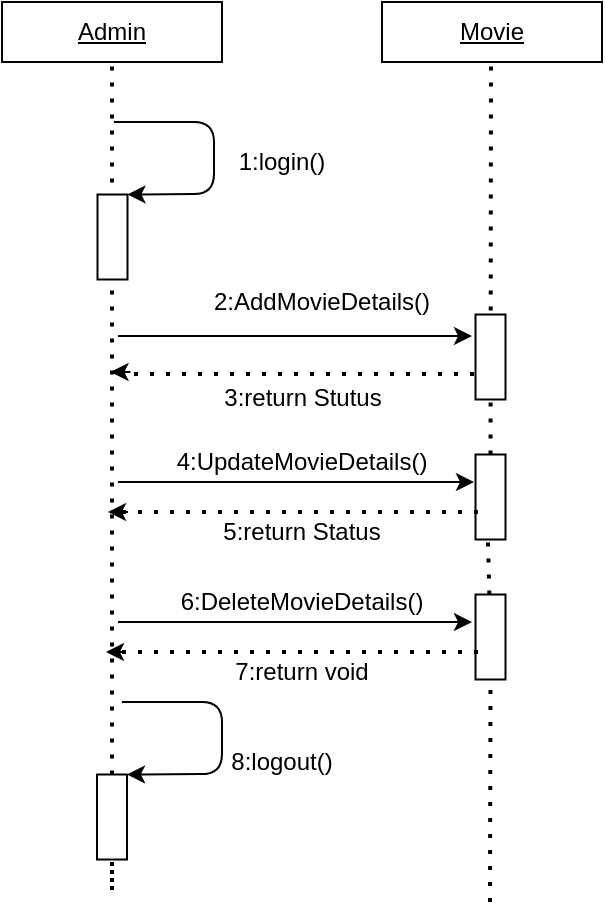 <mxfile version="13.10.0" type="github">
  <diagram id="D_8kGG1CDPSpnxjfXd_m" name="Page-1">
    <mxGraphModel dx="1022" dy="695" grid="1" gridSize="10" guides="1" tooltips="1" connect="1" arrows="1" fold="1" page="1" pageScale="1" pageWidth="850" pageHeight="1100" math="0" shadow="0">
      <root>
        <mxCell id="0" />
        <mxCell id="1" parent="0" />
        <mxCell id="yBZyi6kf9quMR-G59hcz-1" value="Admin" style="rounded=0;whiteSpace=wrap;html=1;fontStyle=4" parent="1" vertex="1">
          <mxGeometry x="130" y="40" width="110" height="30" as="geometry" />
        </mxCell>
        <mxCell id="yBZyi6kf9quMR-G59hcz-2" value="&lt;u&gt;Movie&lt;/u&gt;" style="rounded=0;whiteSpace=wrap;html=1;" parent="1" vertex="1">
          <mxGeometry x="320" y="40" width="110" height="30" as="geometry" />
        </mxCell>
        <mxCell id="yBZyi6kf9quMR-G59hcz-3" value="" style="endArrow=none;dashed=1;html=1;dashPattern=1 3;strokeWidth=2;entryX=0.5;entryY=1;entryDx=0;entryDy=0;" parent="1" source="yBZyi6kf9quMR-G59hcz-28" target="yBZyi6kf9quMR-G59hcz-1" edge="1">
          <mxGeometry width="50" height="50" relative="1" as="geometry">
            <mxPoint x="185" y="470" as="sourcePoint" />
            <mxPoint x="190" y="130" as="targetPoint" />
            <Array as="points" />
          </mxGeometry>
        </mxCell>
        <mxCell id="yBZyi6kf9quMR-G59hcz-5" value="" style="endArrow=none;dashed=1;html=1;dashPattern=1 3;strokeWidth=2;entryX=0.5;entryY=1;entryDx=0;entryDy=0;" parent="1" source="yBZyi6kf9quMR-G59hcz-8" edge="1">
          <mxGeometry width="50" height="50" relative="1" as="geometry">
            <mxPoint x="374.5" y="470" as="sourcePoint" />
            <mxPoint x="374.5" y="70" as="targetPoint" />
            <Array as="points" />
          </mxGeometry>
        </mxCell>
        <mxCell id="yBZyi6kf9quMR-G59hcz-6" value="" style="rounded=0;whiteSpace=wrap;html=1;rotation=90;" parent="1" vertex="1">
          <mxGeometry x="164" y="150" width="42.5" height="15" as="geometry" />
        </mxCell>
        <mxCell id="yBZyi6kf9quMR-G59hcz-7" value="" style="rounded=0;whiteSpace=wrap;html=1;rotation=90;" parent="1" vertex="1">
          <mxGeometry x="353" y="210" width="42.5" height="15" as="geometry" />
        </mxCell>
        <mxCell id="yBZyi6kf9quMR-G59hcz-9" value="" style="rounded=0;whiteSpace=wrap;html=1;rotation=90;" parent="1" vertex="1">
          <mxGeometry x="353" y="350" width="42.5" height="15" as="geometry" />
        </mxCell>
        <mxCell id="yBZyi6kf9quMR-G59hcz-10" value="" style="endArrow=none;dashed=1;html=1;dashPattern=1 3;strokeWidth=2;entryX=1;entryY=0.5;entryDx=0;entryDy=0;" parent="1" target="yBZyi6kf9quMR-G59hcz-9" edge="1">
          <mxGeometry width="50" height="50" relative="1" as="geometry">
            <mxPoint x="374" y="490" as="sourcePoint" />
            <mxPoint x="374.5" y="70" as="targetPoint" />
            <Array as="points" />
          </mxGeometry>
        </mxCell>
        <mxCell id="yBZyi6kf9quMR-G59hcz-8" value="" style="rounded=0;whiteSpace=wrap;html=1;rotation=90;" parent="1" vertex="1">
          <mxGeometry x="353" y="280" width="42.5" height="15" as="geometry" />
        </mxCell>
        <mxCell id="yBZyi6kf9quMR-G59hcz-11" value="" style="endArrow=none;dashed=1;html=1;dashPattern=1 3;strokeWidth=2;" parent="1" source="yBZyi6kf9quMR-G59hcz-9" edge="1">
          <mxGeometry width="50" height="50" relative="1" as="geometry">
            <mxPoint x="374.267" y="366.25" as="sourcePoint" />
            <mxPoint x="373" y="310" as="targetPoint" />
            <Array as="points" />
          </mxGeometry>
        </mxCell>
        <mxCell id="yBZyi6kf9quMR-G59hcz-14" value="" style="endArrow=classic;html=1;entryX=0;entryY=0;entryDx=0;entryDy=0;" parent="1" edge="1" target="yBZyi6kf9quMR-G59hcz-6">
          <mxGeometry width="50" height="50" relative="1" as="geometry">
            <mxPoint x="186" y="100" as="sourcePoint" />
            <mxPoint x="186" y="112" as="targetPoint" />
            <Array as="points">
              <mxPoint x="236" y="100" />
              <mxPoint x="236" y="136" />
            </Array>
          </mxGeometry>
        </mxCell>
        <mxCell id="yBZyi6kf9quMR-G59hcz-15" value="" style="endArrow=classic;html=1;" parent="1" edge="1">
          <mxGeometry width="50" height="50" relative="1" as="geometry">
            <mxPoint x="188" y="207" as="sourcePoint" />
            <mxPoint x="365" y="207" as="targetPoint" />
          </mxGeometry>
        </mxCell>
        <mxCell id="yBZyi6kf9quMR-G59hcz-16" value="" style="endArrow=none;dashed=1;html=1;dashPattern=1 3;strokeWidth=2;entryX=0.747;entryY=0.783;entryDx=0;entryDy=0;entryPerimeter=0;" parent="1" edge="1">
          <mxGeometry width="50" height="50" relative="1" as="geometry">
            <mxPoint x="188" y="226" as="sourcePoint" />
            <mxPoint x="368.005" y="225.997" as="targetPoint" />
          </mxGeometry>
        </mxCell>
        <mxCell id="yBZyi6kf9quMR-G59hcz-17" value="" style="endArrow=classic;html=1;" parent="1" edge="1">
          <mxGeometry width="50" height="50" relative="1" as="geometry">
            <mxPoint x="188" y="280" as="sourcePoint" />
            <mxPoint x="366" y="280" as="targetPoint" />
          </mxGeometry>
        </mxCell>
        <mxCell id="yBZyi6kf9quMR-G59hcz-18" value="" style="endArrow=classic;html=1;" parent="1" edge="1">
          <mxGeometry width="50" height="50" relative="1" as="geometry">
            <mxPoint x="188" y="350" as="sourcePoint" />
            <mxPoint x="365" y="350" as="targetPoint" />
          </mxGeometry>
        </mxCell>
        <mxCell id="yBZyi6kf9quMR-G59hcz-19" value="" style="endArrow=none;dashed=1;html=1;dashPattern=1 3;strokeWidth=2;entryX=0.747;entryY=0.783;entryDx=0;entryDy=0;entryPerimeter=0;" parent="1" edge="1">
          <mxGeometry width="50" height="50" relative="1" as="geometry">
            <mxPoint x="190" y="295" as="sourcePoint" />
            <mxPoint x="369.005" y="294.997" as="targetPoint" />
          </mxGeometry>
        </mxCell>
        <mxCell id="yBZyi6kf9quMR-G59hcz-20" value="" style="endArrow=none;dashed=1;html=1;dashPattern=1 3;strokeWidth=2;entryX=0.747;entryY=0.783;entryDx=0;entryDy=0;entryPerimeter=0;" parent="1" edge="1">
          <mxGeometry width="50" height="50" relative="1" as="geometry">
            <mxPoint x="190" y="365" as="sourcePoint" />
            <mxPoint x="368.005" y="364.997" as="targetPoint" />
          </mxGeometry>
        </mxCell>
        <mxCell id="yBZyi6kf9quMR-G59hcz-21" value="" style="endArrow=classic;html=1;" parent="1" edge="1">
          <mxGeometry width="50" height="50" relative="1" as="geometry">
            <mxPoint x="194.25" y="225" as="sourcePoint" />
            <mxPoint x="184.25" y="225" as="targetPoint" />
          </mxGeometry>
        </mxCell>
        <mxCell id="yBZyi6kf9quMR-G59hcz-22" value="" style="endArrow=classic;html=1;" parent="1" edge="1">
          <mxGeometry width="50" height="50" relative="1" as="geometry">
            <mxPoint x="193" y="295" as="sourcePoint" />
            <mxPoint x="183" y="295" as="targetPoint" />
          </mxGeometry>
        </mxCell>
        <mxCell id="yBZyi6kf9quMR-G59hcz-23" value="" style="endArrow=classic;html=1;" parent="1" edge="1">
          <mxGeometry width="50" height="50" relative="1" as="geometry">
            <mxPoint x="192" y="365" as="sourcePoint" />
            <mxPoint x="182" y="365" as="targetPoint" />
          </mxGeometry>
        </mxCell>
        <mxCell id="yBZyi6kf9quMR-G59hcz-24" value="1:login()" style="text;html=1;strokeColor=none;fillColor=none;align=center;verticalAlign=middle;whiteSpace=wrap;rounded=0;" parent="1" vertex="1">
          <mxGeometry x="240" y="110" width="60" height="20" as="geometry" />
        </mxCell>
        <mxCell id="yBZyi6kf9quMR-G59hcz-26" value="2:AddMovieDetails()" style="text;html=1;strokeColor=none;fillColor=none;align=center;verticalAlign=middle;whiteSpace=wrap;rounded=0;" parent="1" vertex="1">
          <mxGeometry x="260" y="180" width="60" height="20" as="geometry" />
        </mxCell>
        <mxCell id="yBZyi6kf9quMR-G59hcz-27" value="" style="endArrow=classic;html=1;entryX=0;entryY=0;entryDx=0;entryDy=0;" parent="1" target="yBZyi6kf9quMR-G59hcz-28" edge="1">
          <mxGeometry width="50" height="50" relative="1" as="geometry">
            <mxPoint x="190" y="390" as="sourcePoint" />
            <mxPoint x="190" y="416" as="targetPoint" />
            <Array as="points">
              <mxPoint x="240" y="390" />
              <mxPoint x="240" y="426" />
            </Array>
          </mxGeometry>
        </mxCell>
        <mxCell id="yBZyi6kf9quMR-G59hcz-28" value="" style="rounded=0;whiteSpace=wrap;html=1;rotation=90;" parent="1" vertex="1">
          <mxGeometry x="163.75" y="440" width="42.5" height="15" as="geometry" />
        </mxCell>
        <mxCell id="yBZyi6kf9quMR-G59hcz-29" value="" style="endArrow=none;dashed=1;html=1;dashPattern=1 3;strokeWidth=2;" parent="1" edge="1">
          <mxGeometry width="50" height="50" relative="1" as="geometry">
            <mxPoint x="185" y="470" as="sourcePoint" />
            <mxPoint x="185" y="470" as="targetPoint" />
            <Array as="points">
              <mxPoint x="185" y="490" />
            </Array>
          </mxGeometry>
        </mxCell>
        <mxCell id="yBZyi6kf9quMR-G59hcz-30" value="8:logout()" style="text;html=1;strokeColor=none;fillColor=none;align=center;verticalAlign=middle;whiteSpace=wrap;rounded=0;" parent="1" vertex="1">
          <mxGeometry x="240" y="410" width="60" height="20" as="geometry" />
        </mxCell>
        <mxCell id="yBZyi6kf9quMR-G59hcz-31" value="3:return Stutus" style="text;html=1;align=center;verticalAlign=middle;resizable=0;points=[];autosize=1;" parent="1" vertex="1">
          <mxGeometry x="235" y="228" width="90" height="20" as="geometry" />
        </mxCell>
        <mxCell id="yBZyi6kf9quMR-G59hcz-32" value="4:UpdateMovieDetails()" style="text;html=1;strokeColor=none;fillColor=none;align=center;verticalAlign=middle;whiteSpace=wrap;rounded=0;" parent="1" vertex="1">
          <mxGeometry x="250" y="260" width="60" height="20" as="geometry" />
        </mxCell>
        <mxCell id="yBZyi6kf9quMR-G59hcz-33" value="5:return Status" style="text;html=1;strokeColor=none;fillColor=none;align=center;verticalAlign=middle;whiteSpace=wrap;rounded=0;" parent="1" vertex="1">
          <mxGeometry x="235" y="295" width="90" height="20" as="geometry" />
        </mxCell>
        <mxCell id="yBZyi6kf9quMR-G59hcz-34" value="6:DeleteMovieDetails()" style="text;html=1;strokeColor=none;fillColor=none;align=center;verticalAlign=middle;whiteSpace=wrap;rounded=0;" parent="1" vertex="1">
          <mxGeometry x="250" y="330" width="60" height="20" as="geometry" />
        </mxCell>
        <mxCell id="yBZyi6kf9quMR-G59hcz-35" value="7:return void" style="text;html=1;strokeColor=none;fillColor=none;align=center;verticalAlign=middle;whiteSpace=wrap;rounded=0;" parent="1" vertex="1">
          <mxGeometry x="240" y="365" width="80" height="20" as="geometry" />
        </mxCell>
      </root>
    </mxGraphModel>
  </diagram>
</mxfile>
